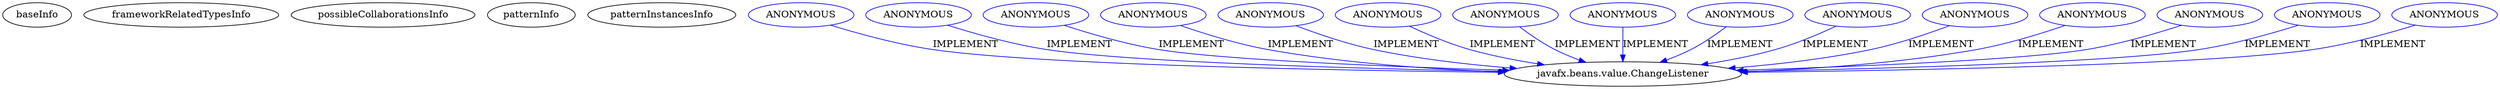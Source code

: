 digraph {
baseInfo[graphId=166,category="pattern",isAnonymous=false,possibleRelation=false]
frameworkRelatedTypesInfo[]
possibleCollaborationsInfo[]
patternInfo[frequency=2.0,patternRootClient=null]
patternInstancesInfo[0="amau-classifier~/amau-classifier/classifier-master/src/main/java/me/data/DataController.java~DataController~1800",1="didygo-gce-display~/didygo-gce-display/gce-display-master/src/proto1/DashBoard.java~DashBoard~2407"]
684[label="javafx.beans.value.ChangeListener",vertexType="FRAMEWORK_INTERFACE_TYPE",isFrameworkType=false]
744[label="ANONYMOUS",vertexType="REFERENCE_ANONYMOUS_DECLARATION",isFrameworkType=false,color=blue]
944[label="ANONYMOUS",vertexType="REFERENCE_ANONYMOUS_DECLARATION",isFrameworkType=false,color=blue]
866[label="ANONYMOUS",vertexType="REFERENCE_ANONYMOUS_DECLARATION",isFrameworkType=false,color=blue]
902[label="ANONYMOUS",vertexType="REFERENCE_ANONYMOUS_DECLARATION",isFrameworkType=false,color=blue]
972[label="ANONYMOUS",vertexType="REFERENCE_ANONYMOUS_DECLARATION",isFrameworkType=false,color=blue]
1014[label="ANONYMOUS",vertexType="REFERENCE_ANONYMOUS_DECLARATION",isFrameworkType=false,color=blue]
803[label="ANONYMOUS",vertexType="REFERENCE_ANONYMOUS_DECLARATION",isFrameworkType=false,color=blue]
789[label="ANONYMOUS",vertexType="REFERENCE_ANONYMOUS_DECLARATION",isFrameworkType=false,color=blue]
852[label="ANONYMOUS",vertexType="REFERENCE_ANONYMOUS_DECLARATION",isFrameworkType=false,color=blue]
683[label="ANONYMOUS",vertexType="REFERENCE_ANONYMOUS_DECLARATION",isFrameworkType=false,color=blue]
986[label="ANONYMOUS",vertexType="REFERENCE_ANONYMOUS_DECLARATION",isFrameworkType=false,color=blue]
930[label="ANONYMOUS",vertexType="REFERENCE_ANONYMOUS_DECLARATION",isFrameworkType=false,color=blue]
734[label="ANONYMOUS",vertexType="REFERENCE_ANONYMOUS_DECLARATION",isFrameworkType=false,color=blue]
1028[label="ANONYMOUS",vertexType="REFERENCE_ANONYMOUS_DECLARATION",isFrameworkType=false,color=blue]
824[label="ANONYMOUS",vertexType="REFERENCE_ANONYMOUS_DECLARATION",isFrameworkType=false,color=blue]
734->684[label="IMPLEMENT",color=blue]
683->684[label="IMPLEMENT",color=blue]
824->684[label="IMPLEMENT",color=blue]
852->684[label="IMPLEMENT",color=blue]
944->684[label="IMPLEMENT",color=blue]
986->684[label="IMPLEMENT",color=blue]
789->684[label="IMPLEMENT",color=blue]
803->684[label="IMPLEMENT",color=blue]
1028->684[label="IMPLEMENT",color=blue]
972->684[label="IMPLEMENT",color=blue]
930->684[label="IMPLEMENT",color=blue]
1014->684[label="IMPLEMENT",color=blue]
902->684[label="IMPLEMENT",color=blue]
744->684[label="IMPLEMENT",color=blue]
866->684[label="IMPLEMENT",color=blue]
}
